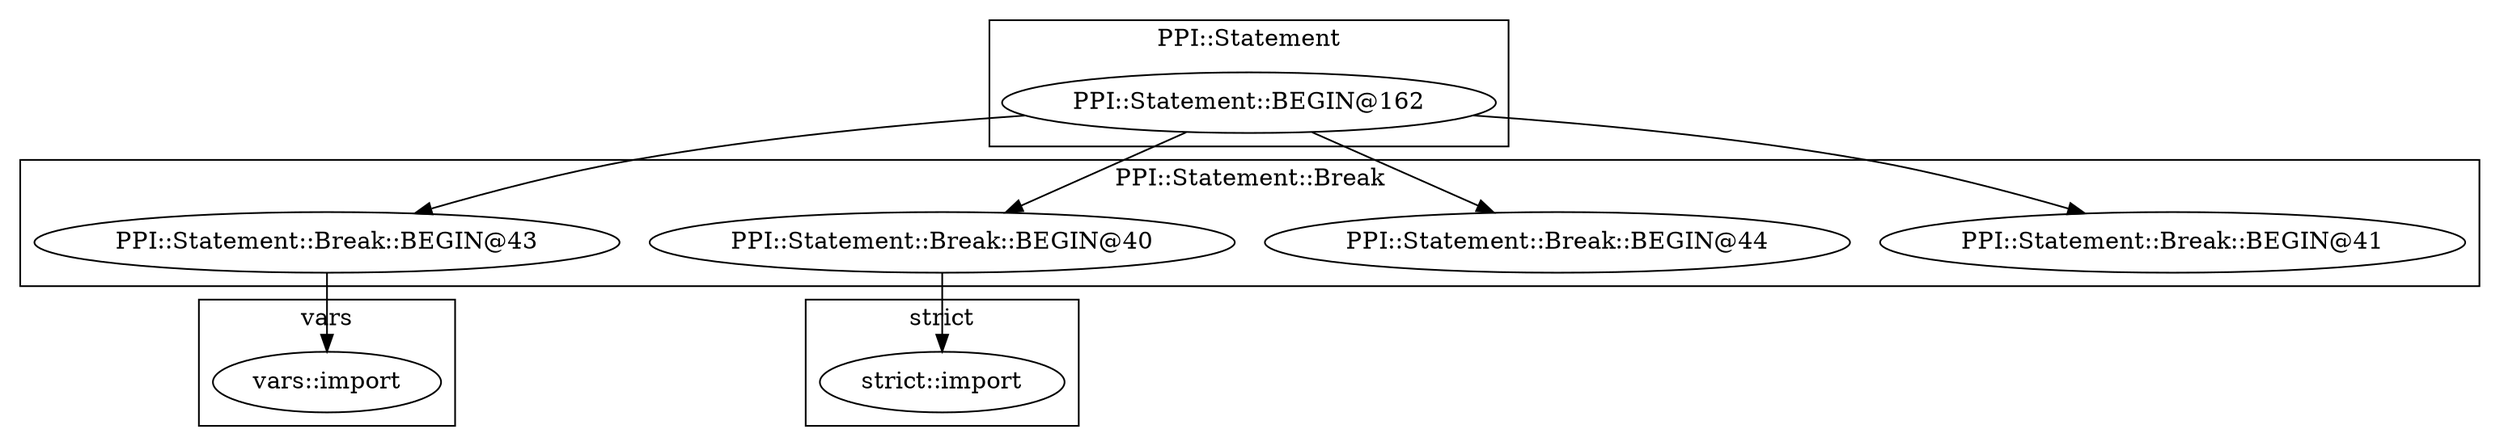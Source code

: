 digraph {
graph [overlap=false]
subgraph cluster_PPI_Statement {
	label="PPI::Statement";
	"PPI::Statement::BEGIN@162";
}
subgraph cluster_vars {
	label="vars";
	"vars::import";
}
subgraph cluster_strict {
	label="strict";
	"strict::import";
}
subgraph cluster_PPI_Statement_Break {
	label="PPI::Statement::Break";
	"PPI::Statement::Break::BEGIN@41";
	"PPI::Statement::Break::BEGIN@44";
	"PPI::Statement::Break::BEGIN@43";
	"PPI::Statement::Break::BEGIN@40";
}
"PPI::Statement::BEGIN@162" -> "PPI::Statement::Break::BEGIN@41";
"PPI::Statement::Break::BEGIN@40" -> "strict::import";
"PPI::Statement::Break::BEGIN@43" -> "vars::import";
"PPI::Statement::BEGIN@162" -> "PPI::Statement::Break::BEGIN@43";
"PPI::Statement::BEGIN@162" -> "PPI::Statement::Break::BEGIN@40";
"PPI::Statement::BEGIN@162" -> "PPI::Statement::Break::BEGIN@44";
}
